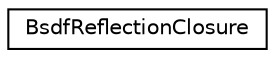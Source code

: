 digraph G
{
  edge [fontname="Helvetica",fontsize="10",labelfontname="Helvetica",labelfontsize="10"];
  node [fontname="Helvetica",fontsize="10",shape=record];
  rankdir=LR;
  Node1 [label="BsdfReflectionClosure",height=0.2,width=0.4,color="black", fillcolor="white", style="filled",URL="$d1/d38/structBsdfReflectionClosure.html"];
}
